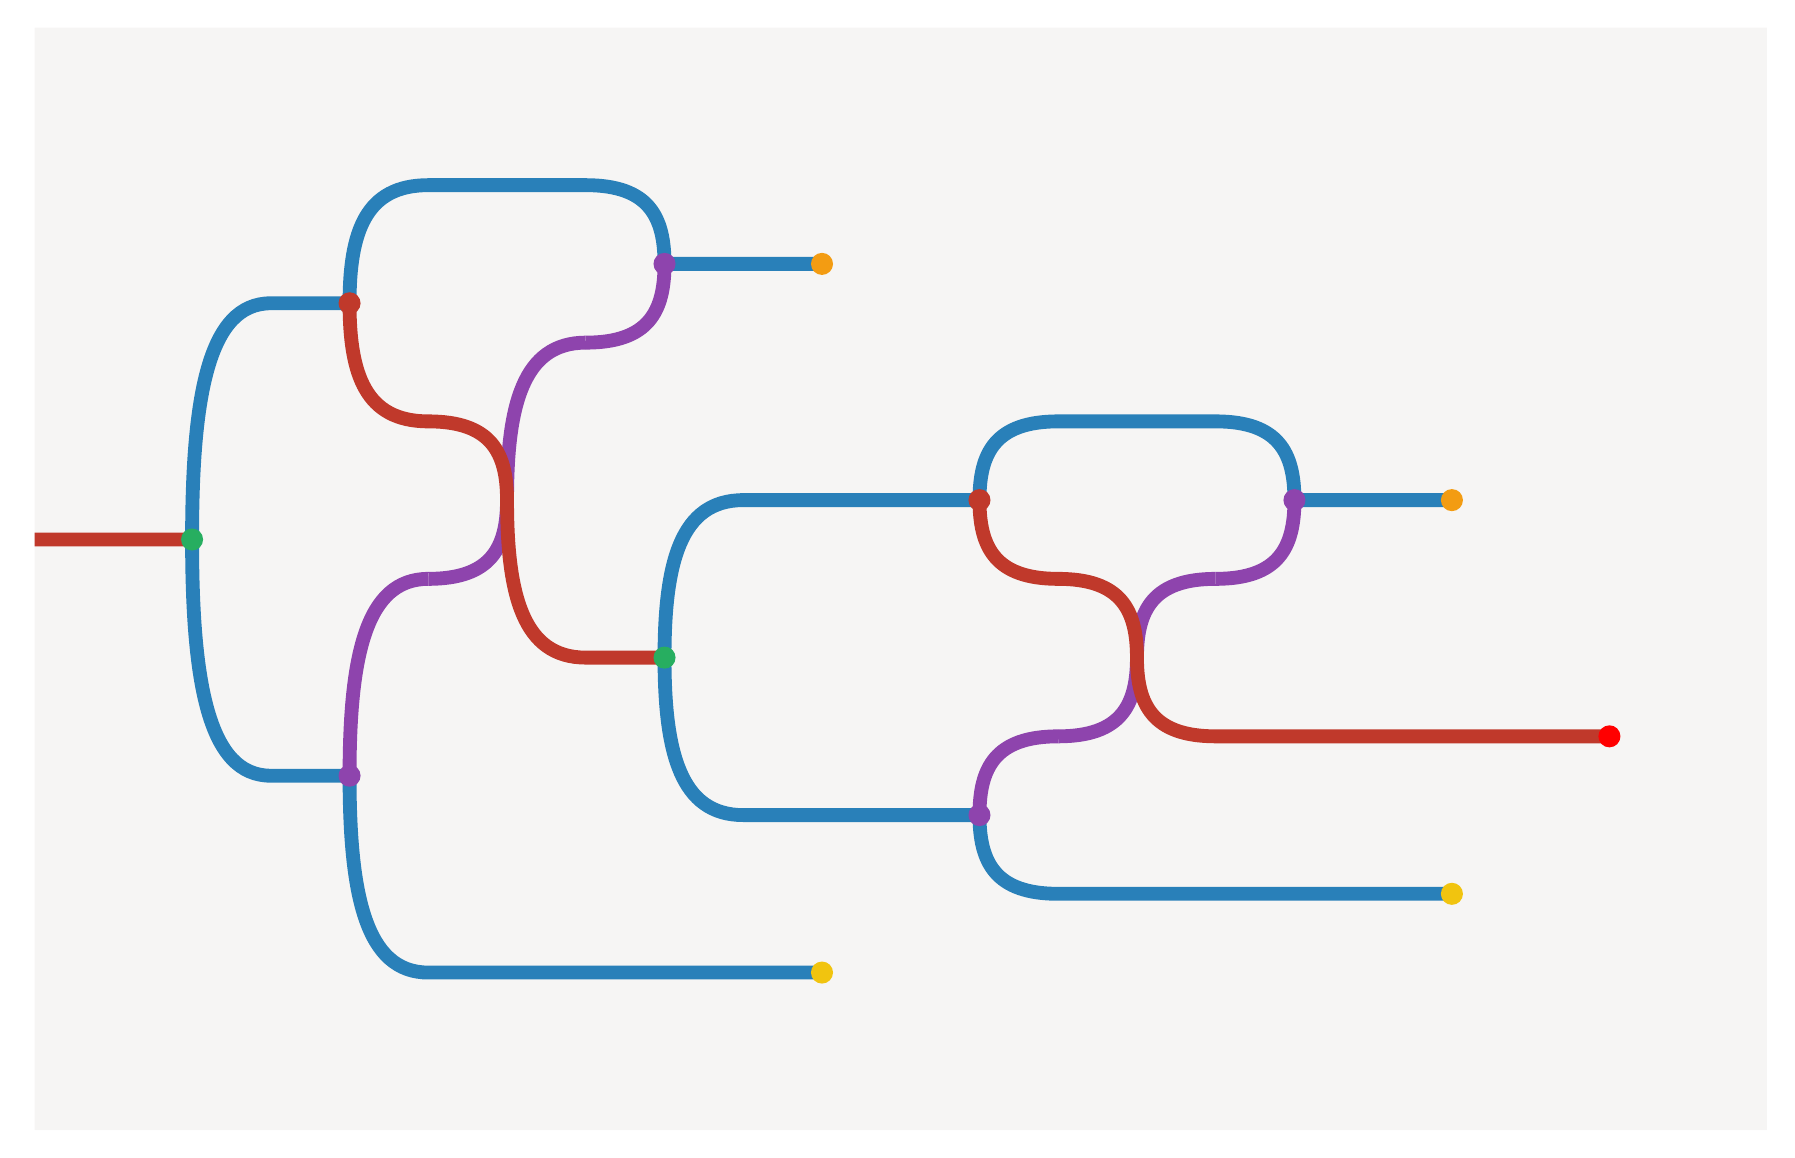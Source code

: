 \begin{tikzpicture}
\definecolor{generator-13-5-0-pos}{RGB}{192, 57, 43}
\definecolor{generator-9-4-0-pos}{RGB}{142, 68, 173}
\definecolor{generator-1-4-0-pos}{RGB}{192, 57, 43}
\definecolor{generator-6-5-0-pos}{RGB}{243, 156, 18}
\definecolor{generator-5-5-0-pos}{RGB}{241, 196, 15}
\definecolor{generator-12-5-0-pos}{RGB}{142, 68, 173}
\definecolor{generator-4-5-0-pos}{RGB}{39, 174, 96}
\definecolor{generator-11-5-0-pos}{RGB}{142, 68, 173}
\definecolor{generator-0-0-0-pos}{RGB}{246, 245, 244}
\definecolor{generator-3-5-0-pos}{RGB}{255, 0, 0}
\definecolor{generator-2-4-0-pos}{RGB}{41, 128, 185}
\begin{scope}
% Background surfaces
\fill[generator-0-0-0-pos] (0,-0) -- (0,-14) -- (22,-14) -- (22,-0) -- (0,-0);
% Wire layers
\draw[color=generator-9-4-0-pos, line width=5pt](5,-7) .. controls (5.8,-7) and (6,-6.6) .. (6,-6) .. controls (6,-4.8) and (6.2,-4) .. (7,-4)(13,-9) .. controls (13.8,-9) and (14,-8.6) .. (14,-8) .. controls (14,-7.4) and (14.2,-7) .. (15,-7);
\draw[color=generator-1-4-0-pos, line width=5pt](0,-6.5) -- (2,-6.5)(4,-3.5) .. controls (4,-4.4) and (4.2,-5) .. (5,-5) .. controls (5.8,-5) and (6,-5.4) .. (6,-6) .. controls (6,-7.2) and (6.2,-8) .. (7,-8) -- (8,-8)(12,-6) .. controls (12,-6.6) and (12.2,-7) .. (13,-7) .. controls (13.8,-7) and (14,-7.4) .. (14,-8) .. controls (14,-8.6) and (14.2,-9) .. (15,-9) -- (20,-9);
\draw[color=generator-9-4-0-pos, line width=5pt](4,-9.5) .. controls (4,-8) and (4.2,-7) .. (5,-7)(7,-4) .. controls (7.8,-4) and (8,-3.6) .. (8,-3)(12,-10) .. controls (12,-9.4) and (12.2,-9) .. (13,-9)(15,-7) .. controls (15.8,-7) and (16,-6.6) .. (16,-6);
\draw[color=generator-2-4-0-pos, line width=5pt](2,-6.5) .. controls (2,-4.7) and (2.2,-3.5) .. (3,-3.5) -- (4,-3.5) .. controls (4,-2.6) and (4.2,-2) .. (5,-2) -- (7,-2) .. controls (7.8,-2) and (8,-2.4) .. (8,-3) -- (10,-3)(2,-6.5) .. controls (2,-8.3) and (2.2,-9.5) .. (3,-9.5) -- (4,-9.5) .. controls (4,-11) and (4.2,-12) .. (5,-12) -- (10,-12)(8,-8) .. controls (8,-6.8) and (8.2,-6) .. (9,-6) -- (12,-6) .. controls (12,-5.4) and (12.2,-5) .. (13,-5) -- (15,-5) .. controls (15.8,-5) and (16,-5.4) .. (16,-6) -- (18,-6)(8,-8) .. controls (8,-9.2) and (8.2,-10) .. (9,-10) -- (12,-10) .. controls (12,-10.6) and (12.2,-11) .. (13,-11) -- (18,-11);
\end{scope}
\fill[generator-4-5-0-pos] (2,-6.5) circle (0.14);
\fill[generator-13-5-0-pos] (4,-3.5) circle (0.14);
\fill[generator-12-5-0-pos] (4,-9.5) circle (0.14);
\fill[generator-11-5-0-pos] (8,-3) circle (0.14);
\fill[generator-4-5-0-pos] (8,-8) circle (0.14);
\fill[generator-6-5-0-pos] (10,-3) circle (0.14);
\fill[generator-5-5-0-pos] (10,-12) circle (0.14);
\fill[generator-13-5-0-pos] (12,-6) circle (0.14);
\fill[generator-12-5-0-pos] (12,-10) circle (0.14);
\fill[generator-11-5-0-pos] (16,-6) circle (0.14);
\fill[generator-6-5-0-pos] (18,-6) circle (0.14);
\fill[generator-5-5-0-pos] (18,-11) circle (0.14);
\fill[generator-3-5-0-pos] (20,-9) circle (0.14);
\end{tikzpicture}
